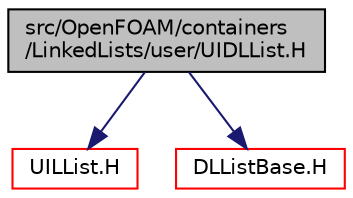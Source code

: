 digraph "src/OpenFOAM/containers/LinkedLists/user/UIDLList.H"
{
  bgcolor="transparent";
  edge [fontname="Helvetica",fontsize="10",labelfontname="Helvetica",labelfontsize="10"];
  node [fontname="Helvetica",fontsize="10",shape=record];
  Node1 [label="src/OpenFOAM/containers\l/LinkedLists/user/UIDLList.H",height=0.2,width=0.4,color="black", fillcolor="grey75", style="filled", fontcolor="black"];
  Node1 -> Node2 [color="midnightblue",fontsize="10",style="solid",fontname="Helvetica"];
  Node2 [label="UILList.H",height=0.2,width=0.4,color="red",URL="$a07761.html"];
  Node1 -> Node3 [color="midnightblue",fontsize="10",style="solid",fontname="Helvetica"];
  Node3 [label="DLListBase.H",height=0.2,width=0.4,color="red",URL="$a07764.html"];
}
